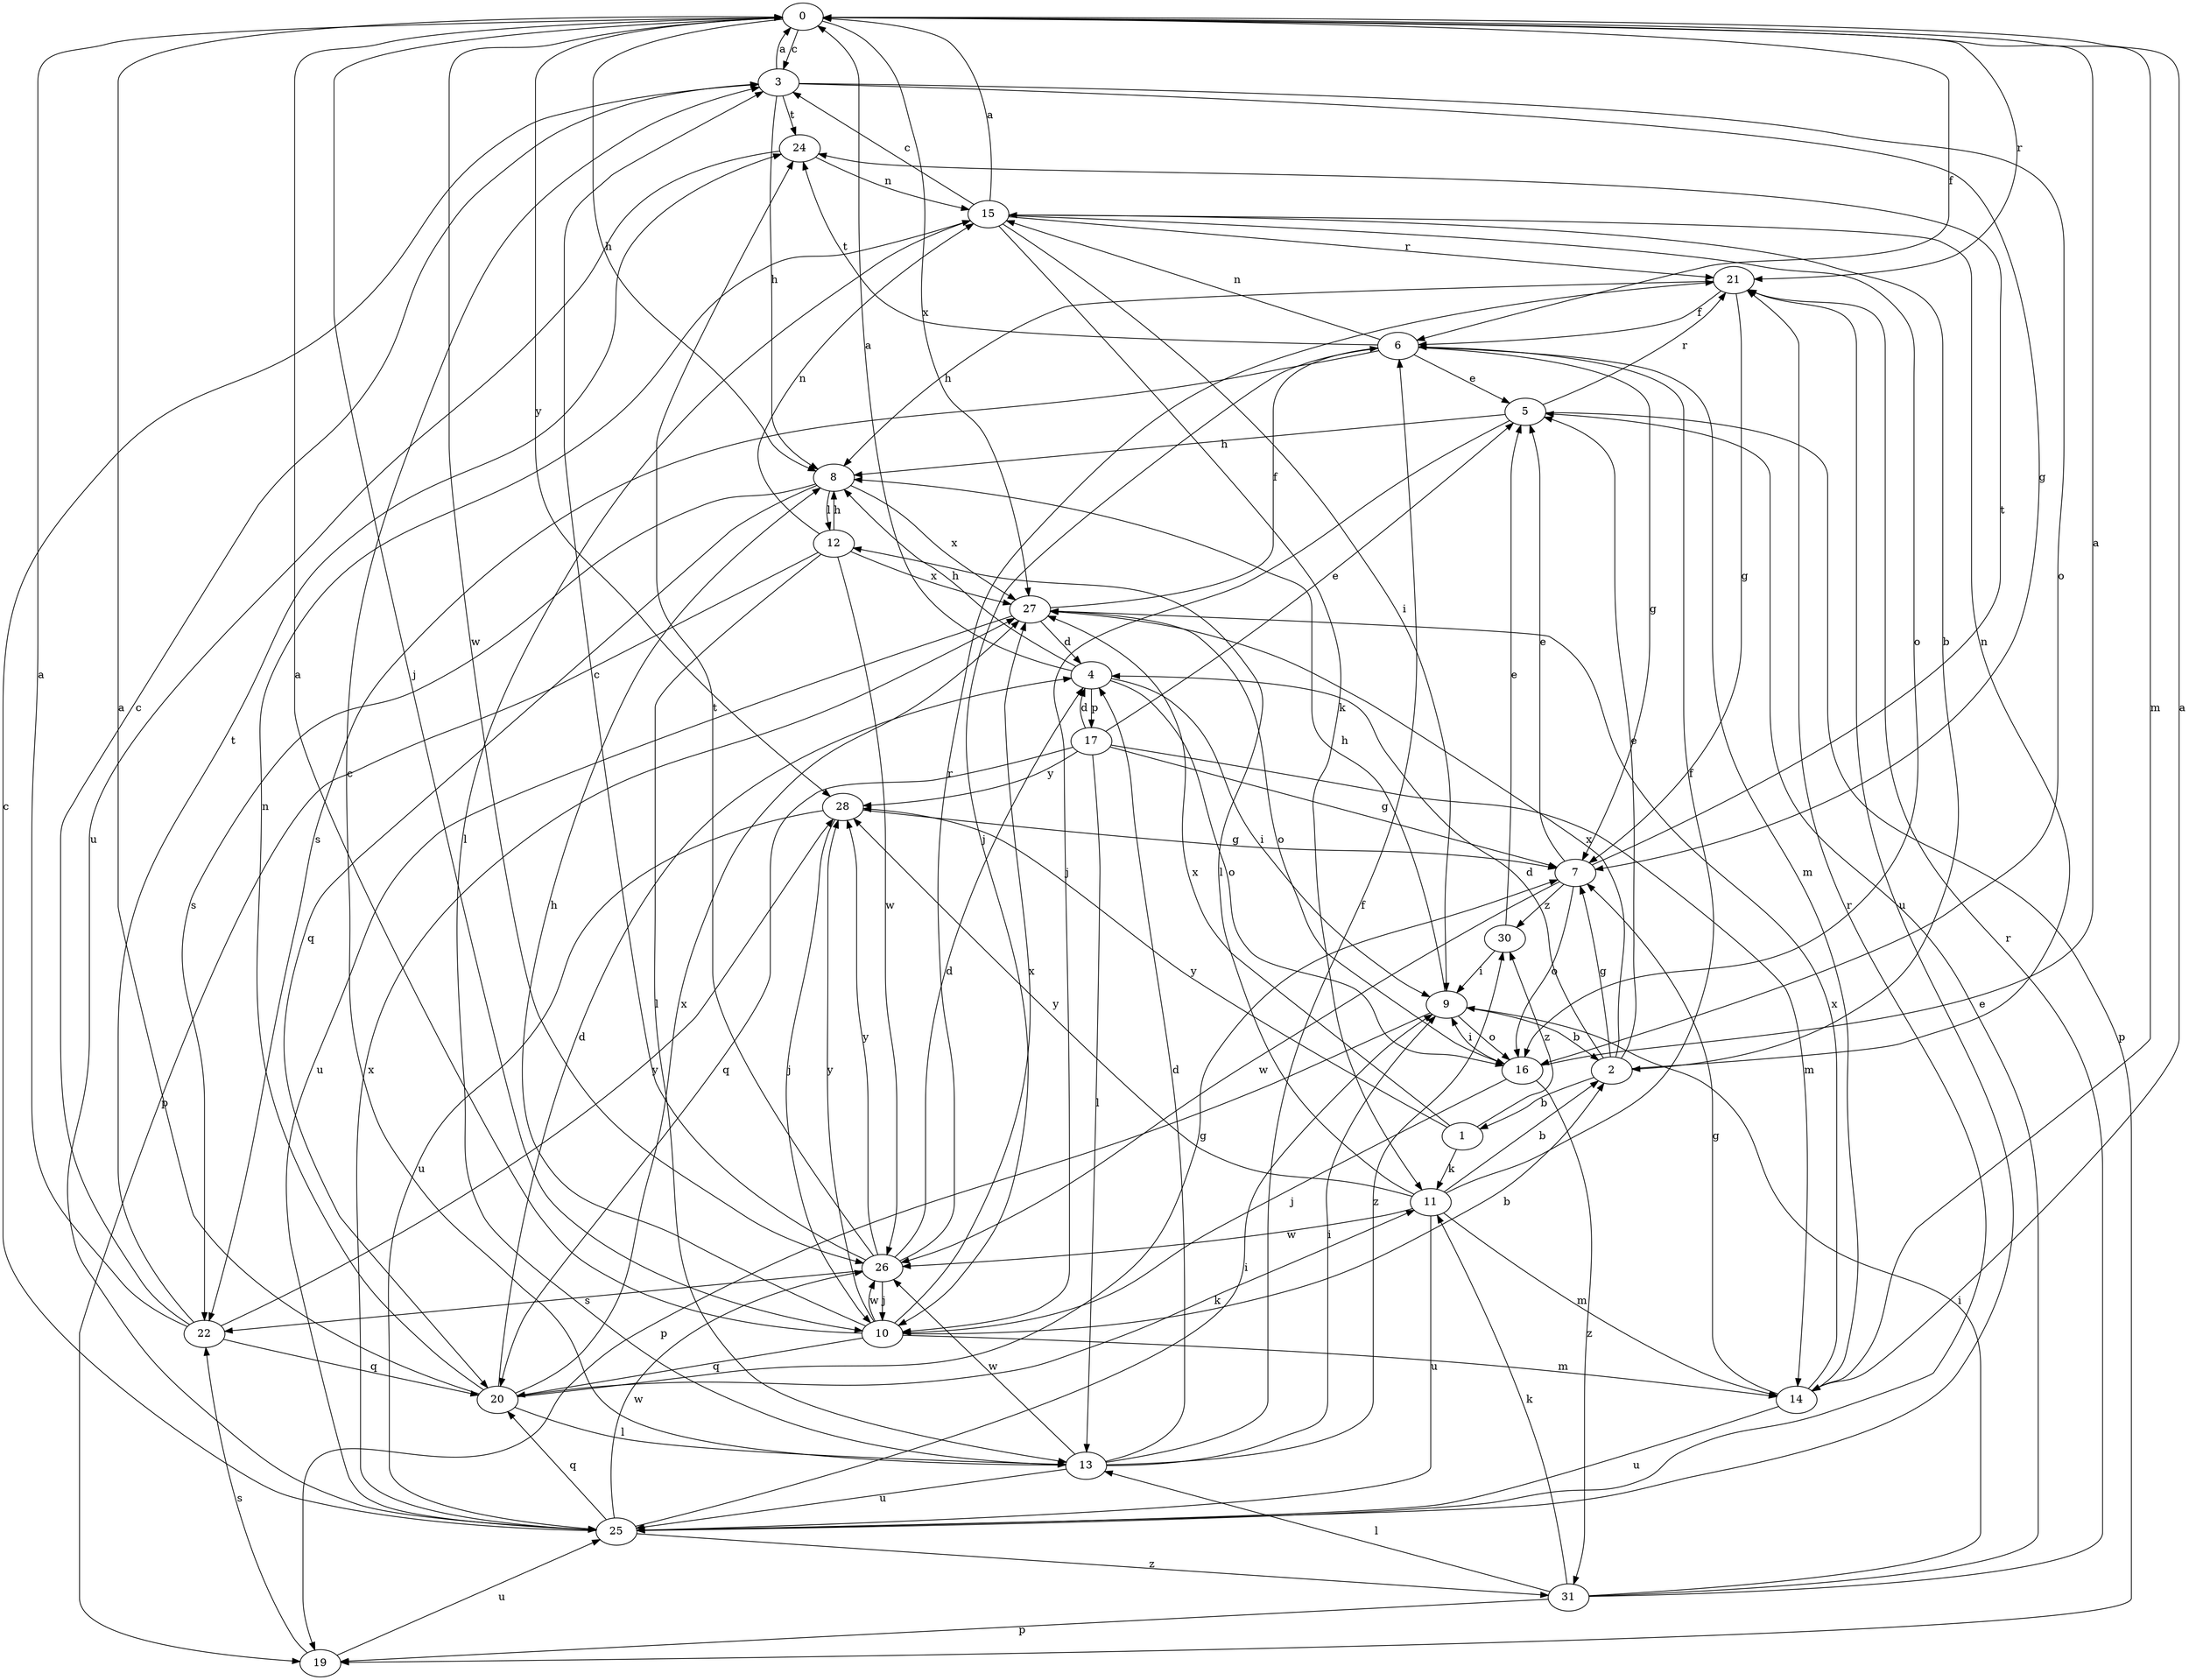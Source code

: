 strict digraph  {
0;
1;
2;
3;
4;
5;
6;
7;
8;
9;
10;
11;
12;
13;
14;
15;
16;
17;
19;
20;
21;
22;
24;
25;
26;
27;
28;
30;
31;
0 -> 3  [label=c];
0 -> 6  [label=f];
0 -> 8  [label=h];
0 -> 10  [label=j];
0 -> 14  [label=m];
0 -> 21  [label=r];
0 -> 26  [label=w];
0 -> 27  [label=x];
0 -> 28  [label=y];
1 -> 11  [label=k];
1 -> 27  [label=x];
1 -> 28  [label=y];
1 -> 30  [label=z];
2 -> 1  [label=b];
2 -> 4  [label=d];
2 -> 5  [label=e];
2 -> 7  [label=g];
2 -> 15  [label=n];
2 -> 27  [label=x];
3 -> 0  [label=a];
3 -> 7  [label=g];
3 -> 8  [label=h];
3 -> 16  [label=o];
3 -> 24  [label=t];
4 -> 0  [label=a];
4 -> 8  [label=h];
4 -> 9  [label=i];
4 -> 16  [label=o];
4 -> 17  [label=p];
5 -> 8  [label=h];
5 -> 10  [label=j];
5 -> 19  [label=p];
5 -> 21  [label=r];
6 -> 5  [label=e];
6 -> 7  [label=g];
6 -> 10  [label=j];
6 -> 14  [label=m];
6 -> 15  [label=n];
6 -> 22  [label=s];
6 -> 24  [label=t];
7 -> 5  [label=e];
7 -> 16  [label=o];
7 -> 24  [label=t];
7 -> 26  [label=w];
7 -> 30  [label=z];
8 -> 12  [label=l];
8 -> 20  [label=q];
8 -> 22  [label=s];
8 -> 27  [label=x];
9 -> 2  [label=b];
9 -> 8  [label=h];
9 -> 16  [label=o];
9 -> 19  [label=p];
10 -> 0  [label=a];
10 -> 2  [label=b];
10 -> 8  [label=h];
10 -> 14  [label=m];
10 -> 20  [label=q];
10 -> 26  [label=w];
10 -> 27  [label=x];
10 -> 28  [label=y];
11 -> 2  [label=b];
11 -> 6  [label=f];
11 -> 12  [label=l];
11 -> 14  [label=m];
11 -> 25  [label=u];
11 -> 26  [label=w];
11 -> 28  [label=y];
12 -> 8  [label=h];
12 -> 13  [label=l];
12 -> 15  [label=n];
12 -> 19  [label=p];
12 -> 26  [label=w];
12 -> 27  [label=x];
13 -> 3  [label=c];
13 -> 4  [label=d];
13 -> 6  [label=f];
13 -> 9  [label=i];
13 -> 25  [label=u];
13 -> 26  [label=w];
13 -> 30  [label=z];
14 -> 0  [label=a];
14 -> 7  [label=g];
14 -> 25  [label=u];
14 -> 27  [label=x];
15 -> 0  [label=a];
15 -> 2  [label=b];
15 -> 3  [label=c];
15 -> 9  [label=i];
15 -> 11  [label=k];
15 -> 13  [label=l];
15 -> 16  [label=o];
15 -> 21  [label=r];
16 -> 0  [label=a];
16 -> 9  [label=i];
16 -> 10  [label=j];
16 -> 31  [label=z];
17 -> 4  [label=d];
17 -> 5  [label=e];
17 -> 7  [label=g];
17 -> 13  [label=l];
17 -> 14  [label=m];
17 -> 20  [label=q];
17 -> 28  [label=y];
19 -> 22  [label=s];
19 -> 25  [label=u];
20 -> 0  [label=a];
20 -> 4  [label=d];
20 -> 7  [label=g];
20 -> 11  [label=k];
20 -> 13  [label=l];
20 -> 15  [label=n];
20 -> 27  [label=x];
21 -> 6  [label=f];
21 -> 7  [label=g];
21 -> 8  [label=h];
21 -> 25  [label=u];
22 -> 0  [label=a];
22 -> 3  [label=c];
22 -> 20  [label=q];
22 -> 24  [label=t];
22 -> 28  [label=y];
24 -> 15  [label=n];
24 -> 25  [label=u];
25 -> 3  [label=c];
25 -> 9  [label=i];
25 -> 20  [label=q];
25 -> 21  [label=r];
25 -> 26  [label=w];
25 -> 27  [label=x];
25 -> 31  [label=z];
26 -> 3  [label=c];
26 -> 4  [label=d];
26 -> 10  [label=j];
26 -> 21  [label=r];
26 -> 22  [label=s];
26 -> 24  [label=t];
26 -> 28  [label=y];
27 -> 4  [label=d];
27 -> 6  [label=f];
27 -> 16  [label=o];
27 -> 25  [label=u];
28 -> 7  [label=g];
28 -> 10  [label=j];
28 -> 25  [label=u];
30 -> 5  [label=e];
30 -> 9  [label=i];
31 -> 5  [label=e];
31 -> 9  [label=i];
31 -> 11  [label=k];
31 -> 13  [label=l];
31 -> 19  [label=p];
31 -> 21  [label=r];
}
